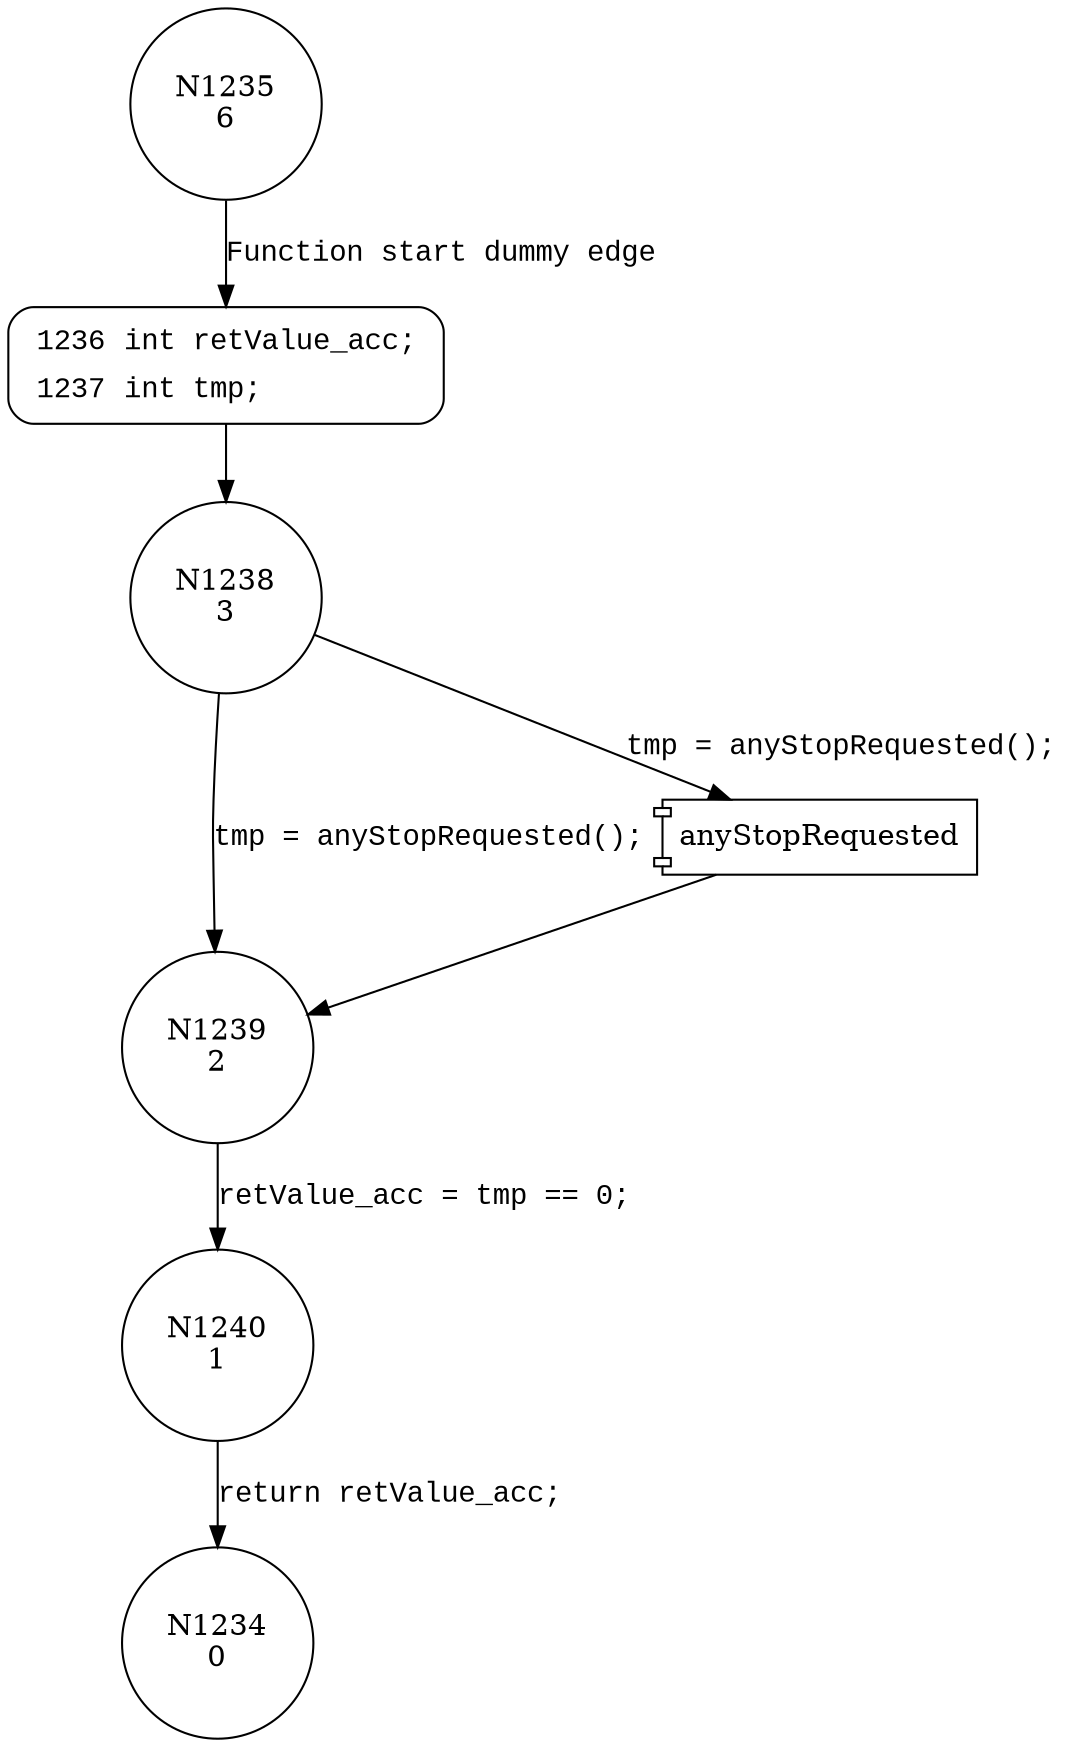 digraph isIdle {
1235 [shape="circle" label="N1235\n6"]
1236 [shape="circle" label="N1236\n5"]
1238 [shape="circle" label="N1238\n3"]
1239 [shape="circle" label="N1239\n2"]
1240 [shape="circle" label="N1240\n1"]
1234 [shape="circle" label="N1234\n0"]
1236 [style="filled,bold" penwidth="1" fillcolor="white" fontname="Courier New" shape="Mrecord" label=<<table border="0" cellborder="0" cellpadding="3" bgcolor="white"><tr><td align="right">1236</td><td align="left">int retValue_acc;</td></tr><tr><td align="right">1237</td><td align="left">int tmp;</td></tr></table>>]
1236 -> 1238[label=""]
1235 -> 1236 [label="Function start dummy edge" fontname="Courier New"]
100110 [shape="component" label="anyStopRequested"]
1238 -> 100110 [label="tmp = anyStopRequested();" fontname="Courier New"]
100110 -> 1239 [label="" fontname="Courier New"]
1238 -> 1239 [label="tmp = anyStopRequested();" fontname="Courier New"]
1239 -> 1240 [label="retValue_acc = tmp == 0;" fontname="Courier New"]
1240 -> 1234 [label="return retValue_acc;" fontname="Courier New"]
}